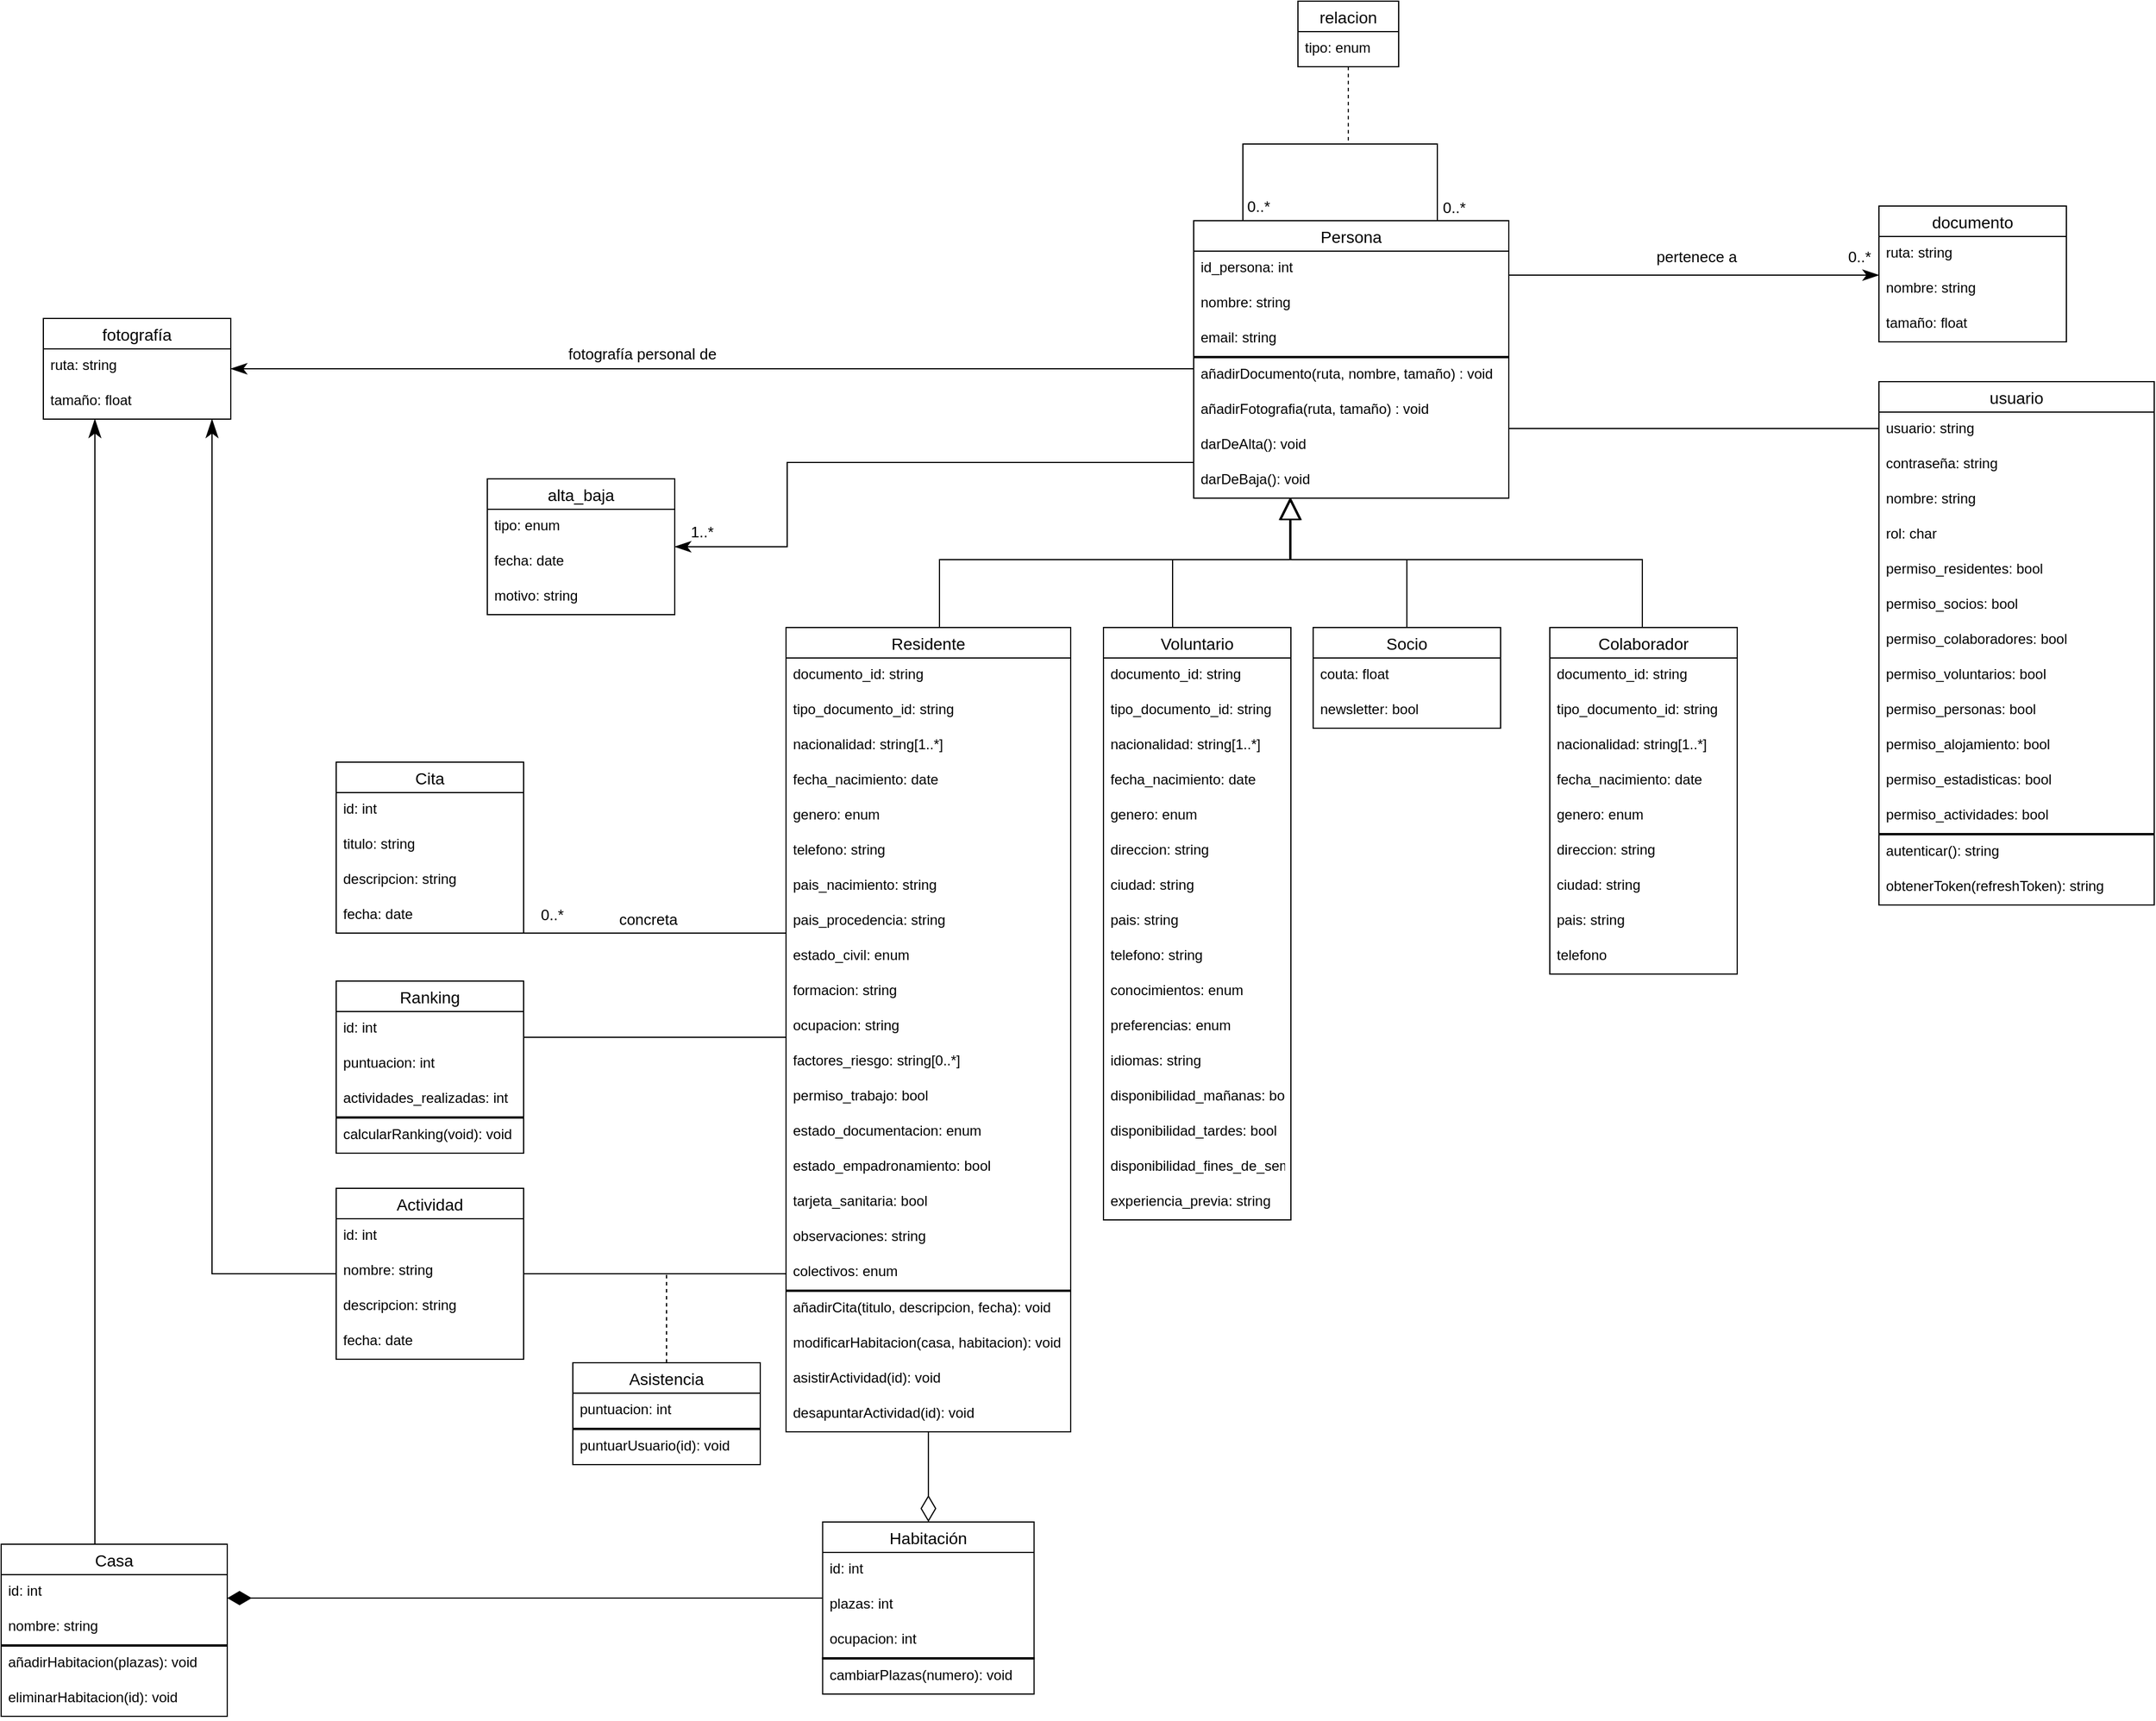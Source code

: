 <mxfile>
    <diagram id="C5RBs43oDa-KdzZeNtuy" name="Page-1">
        <mxGraphModel dx="1981" dy="1260" grid="0" gridSize="10" guides="1" tooltips="1" connect="1" arrows="1" fold="1" page="0" pageScale="1" pageWidth="827" pageHeight="1169" math="0" shadow="0">
            <root>
                <mxCell id="WIyWlLk6GJQsqaUBKTNV-0"/>
                <mxCell id="WIyWlLk6GJQsqaUBKTNV-1" parent="WIyWlLk6GJQsqaUBKTNV-0"/>
                <mxCell id="199" style="edgeStyle=orthogonalEdgeStyle;rounded=0;orthogonalLoop=1;jettySize=auto;html=1;endArrow=classicThin;endFill=1;endSize=11;targetPerimeterSpacing=0;fontSize=13;" parent="WIyWlLk6GJQsqaUBKTNV-1" source="1" target="134" edge="1">
                    <mxGeometry relative="1" as="geometry">
                        <Array as="points">
                            <mxPoint x="713" y="37"/>
                            <mxPoint x="713" y="37"/>
                        </Array>
                    </mxGeometry>
                </mxCell>
                <mxCell id="202" value="0..*" style="edgeLabel;html=1;align=center;verticalAlign=middle;resizable=0;points=[];fontSize=13;" parent="199" vertex="1" connectable="0">
                    <mxGeometry x="0.896" y="3" relative="1" as="geometry">
                        <mxPoint x="-1" y="-12.94" as="offset"/>
                    </mxGeometry>
                </mxCell>
                <mxCell id="205" value="pertenece a" style="edgeLabel;html=1;align=center;verticalAlign=middle;resizable=0;points=[];fontSize=13;rotation=0;" parent="199" vertex="1" connectable="0">
                    <mxGeometry x="0.021" y="-1" relative="1" as="geometry">
                        <mxPoint x="-2" y="-17" as="offset"/>
                    </mxGeometry>
                </mxCell>
                <mxCell id="203" style="edgeStyle=orthogonalEdgeStyle;rounded=0;orthogonalLoop=1;jettySize=auto;html=1;endArrow=none;endFill=0;endSize=16;targetPerimeterSpacing=0;fontSize=13;" parent="WIyWlLk6GJQsqaUBKTNV-1" source="1" target="143" edge="1">
                    <mxGeometry relative="1" as="geometry">
                        <Array as="points">
                            <mxPoint x="838" y="168"/>
                            <mxPoint x="838" y="168"/>
                        </Array>
                    </mxGeometry>
                </mxCell>
                <mxCell id="1" value="Persona" style="swimlane;fontStyle=0;childLayout=stackLayout;horizontal=1;startSize=26;horizontalStack=0;resizeParent=1;resizeParentMax=0;resizeLast=0;collapsible=1;marginBottom=0;align=center;fontSize=14;" parent="WIyWlLk6GJQsqaUBKTNV-1" vertex="1">
                    <mxGeometry x="397" y="-9.5" width="269" height="237" as="geometry"/>
                </mxCell>
                <mxCell id="2" value="id_persona: int" style="text;strokeColor=none;fillColor=none;spacingLeft=4;spacingRight=4;overflow=hidden;rotatable=0;points=[[0,0.5],[1,0.5]];portConstraint=eastwest;fontSize=12;fontStyle=0" parent="1" vertex="1">
                    <mxGeometry y="26" width="269" height="30" as="geometry"/>
                </mxCell>
                <mxCell id="3" value="nombre: string" style="text;strokeColor=none;fillColor=none;spacingLeft=4;spacingRight=4;overflow=hidden;rotatable=0;points=[[0,0.5],[1,0.5]];portConstraint=eastwest;fontSize=12;" parent="1" vertex="1">
                    <mxGeometry y="56" width="269" height="30" as="geometry"/>
                </mxCell>
                <mxCell id="4" value="email: string" style="text;strokeColor=none;fillColor=none;spacingLeft=4;spacingRight=4;overflow=hidden;rotatable=0;points=[[0,0.5],[1,0.5]];portConstraint=eastwest;fontSize=12;" parent="1" vertex="1">
                    <mxGeometry y="86" width="269" height="30" as="geometry"/>
                </mxCell>
                <mxCell id="245" value="" style="rounded=0;whiteSpace=wrap;html=1;fillColor=none;gradientColor=#ffffff;align=left;" parent="1" vertex="1">
                    <mxGeometry y="116" width="269" height="1" as="geometry"/>
                </mxCell>
                <mxCell id="246" value="añadirDocumento(ruta, nombre, tamaño) : void" style="text;strokeColor=none;fillColor=none;spacingLeft=4;spacingRight=4;overflow=hidden;rotatable=0;points=[[0,0.5],[1,0.5]];portConstraint=eastwest;fontSize=12;" parent="1" vertex="1">
                    <mxGeometry y="117" width="269" height="30" as="geometry"/>
                </mxCell>
                <mxCell id="267" value="añadirFotografia(ruta, tamaño) : void" style="text;strokeColor=none;fillColor=none;spacingLeft=4;spacingRight=4;overflow=hidden;rotatable=0;points=[[0,0.5],[1,0.5]];portConstraint=eastwest;fontSize=12;" parent="1" vertex="1">
                    <mxGeometry y="147" width="269" height="30" as="geometry"/>
                </mxCell>
                <mxCell id="271" value="darDeAlta(): void" style="text;strokeColor=none;fillColor=none;spacingLeft=4;spacingRight=4;overflow=hidden;rotatable=0;points=[[0,0.5],[1,0.5]];portConstraint=eastwest;fontSize=12;" parent="1" vertex="1">
                    <mxGeometry y="177" width="269" height="30" as="geometry"/>
                </mxCell>
                <mxCell id="270" value="darDeBaja(): void" style="text;strokeColor=none;fillColor=none;spacingLeft=4;spacingRight=4;overflow=hidden;rotatable=0;points=[[0,0.5],[1,0.5]];portConstraint=eastwest;fontSize=12;" parent="1" vertex="1">
                    <mxGeometry y="207" width="269" height="30" as="geometry"/>
                </mxCell>
                <mxCell id="186" style="edgeStyle=orthogonalEdgeStyle;rounded=0;sketch=0;orthogonalLoop=1;jettySize=auto;html=1;shadow=0;sourcePerimeterSpacing=0;endArrow=block;endFill=0;strokeWidth=1;endSize=16;" parent="WIyWlLk6GJQsqaUBKTNV-1" source="5" target="1" edge="1">
                    <mxGeometry relative="1" as="geometry">
                        <Array as="points">
                            <mxPoint x="379" y="280"/>
                            <mxPoint x="479" y="280"/>
                        </Array>
                        <mxPoint x="379" y="255" as="sourcePoint"/>
                    </mxGeometry>
                </mxCell>
                <mxCell id="5" value="Voluntario" style="swimlane;fontStyle=0;childLayout=stackLayout;horizontal=1;startSize=26;horizontalStack=0;resizeParent=1;resizeParentMax=0;resizeLast=0;collapsible=1;marginBottom=0;align=center;fontSize=14;" parent="WIyWlLk6GJQsqaUBKTNV-1" vertex="1">
                    <mxGeometry x="320" y="338" width="160" height="506" as="geometry"/>
                </mxCell>
                <mxCell id="7" value="documento_id: string" style="text;strokeColor=none;fillColor=none;spacingLeft=4;spacingRight=4;overflow=hidden;rotatable=0;points=[[0,0.5],[1,0.5]];portConstraint=eastwest;fontSize=12;" parent="5" vertex="1">
                    <mxGeometry y="26" width="160" height="30" as="geometry"/>
                </mxCell>
                <mxCell id="8" value="tipo_documento_id: string" style="text;strokeColor=none;fillColor=none;spacingLeft=4;spacingRight=4;overflow=hidden;rotatable=0;points=[[0,0.5],[1,0.5]];portConstraint=eastwest;fontSize=12;" parent="5" vertex="1">
                    <mxGeometry y="56" width="160" height="30" as="geometry"/>
                </mxCell>
                <mxCell id="196" value="nacionalidad: string[1..*]" style="text;strokeColor=none;fillColor=none;spacingLeft=4;spacingRight=4;overflow=hidden;rotatable=0;points=[[0,0.5],[1,0.5]];portConstraint=eastwest;fontSize=12;" parent="5" vertex="1">
                    <mxGeometry y="86" width="160" height="30" as="geometry"/>
                </mxCell>
                <mxCell id="9" value="fecha_nacimiento: date" style="text;strokeColor=none;fillColor=none;spacingLeft=4;spacingRight=4;overflow=hidden;rotatable=0;points=[[0,0.5],[1,0.5]];portConstraint=eastwest;fontSize=12;" parent="5" vertex="1">
                    <mxGeometry y="116" width="160" height="30" as="geometry"/>
                </mxCell>
                <mxCell id="10" value="genero: enum" style="text;strokeColor=none;fillColor=none;spacingLeft=4;spacingRight=4;overflow=hidden;rotatable=0;points=[[0,0.5],[1,0.5]];portConstraint=eastwest;fontSize=12;" parent="5" vertex="1">
                    <mxGeometry y="146" width="160" height="30" as="geometry"/>
                </mxCell>
                <mxCell id="11" value="direccion: string" style="text;strokeColor=none;fillColor=none;spacingLeft=4;spacingRight=4;overflow=hidden;rotatable=0;points=[[0,0.5],[1,0.5]];portConstraint=eastwest;fontSize=12;" parent="5" vertex="1">
                    <mxGeometry y="176" width="160" height="30" as="geometry"/>
                </mxCell>
                <mxCell id="12" value="ciudad: string" style="text;strokeColor=none;fillColor=none;spacingLeft=4;spacingRight=4;overflow=hidden;rotatable=0;points=[[0,0.5],[1,0.5]];portConstraint=eastwest;fontSize=12;" parent="5" vertex="1">
                    <mxGeometry y="206" width="160" height="30" as="geometry"/>
                </mxCell>
                <mxCell id="13" value="pais: string" style="text;strokeColor=none;fillColor=none;spacingLeft=4;spacingRight=4;overflow=hidden;rotatable=0;points=[[0,0.5],[1,0.5]];portConstraint=eastwest;fontSize=12;" parent="5" vertex="1">
                    <mxGeometry y="236" width="160" height="30" as="geometry"/>
                </mxCell>
                <mxCell id="15" value="telefono: string" style="text;strokeColor=none;fillColor=none;spacingLeft=4;spacingRight=4;overflow=hidden;rotatable=0;points=[[0,0.5],[1,0.5]];portConstraint=eastwest;fontSize=12;" parent="5" vertex="1">
                    <mxGeometry y="266" width="160" height="30" as="geometry"/>
                </mxCell>
                <mxCell id="16" value="conocimientos: enum" style="text;strokeColor=none;fillColor=none;spacingLeft=4;spacingRight=4;overflow=hidden;rotatable=0;points=[[0,0.5],[1,0.5]];portConstraint=eastwest;fontSize=12;" parent="5" vertex="1">
                    <mxGeometry y="296" width="160" height="30" as="geometry"/>
                </mxCell>
                <mxCell id="17" value="preferencias: enum" style="text;strokeColor=none;fillColor=none;spacingLeft=4;spacingRight=4;overflow=hidden;rotatable=0;points=[[0,0.5],[1,0.5]];portConstraint=eastwest;fontSize=12;" parent="5" vertex="1">
                    <mxGeometry y="326" width="160" height="30" as="geometry"/>
                </mxCell>
                <mxCell id="18" value="idiomas: string" style="text;strokeColor=none;fillColor=none;spacingLeft=4;spacingRight=4;overflow=hidden;rotatable=0;points=[[0,0.5],[1,0.5]];portConstraint=eastwest;fontSize=12;" parent="5" vertex="1">
                    <mxGeometry y="356" width="160" height="30" as="geometry"/>
                </mxCell>
                <mxCell id="19" value="disponibilidad_mañanas: bool`" style="text;strokeColor=none;fillColor=none;spacingLeft=4;spacingRight=4;overflow=hidden;rotatable=0;points=[[0,0.5],[1,0.5]];portConstraint=eastwest;fontSize=12;" parent="5" vertex="1">
                    <mxGeometry y="386" width="160" height="30" as="geometry"/>
                </mxCell>
                <mxCell id="20" value="disponibilidad_tardes: bool" style="text;strokeColor=none;fillColor=none;spacingLeft=4;spacingRight=4;overflow=hidden;rotatable=0;points=[[0,0.5],[1,0.5]];portConstraint=eastwest;fontSize=12;" parent="5" vertex="1">
                    <mxGeometry y="416" width="160" height="30" as="geometry"/>
                </mxCell>
                <mxCell id="21" value="disponibilidad_fines_de_semana: bool" style="text;strokeColor=none;fillColor=none;spacingLeft=4;spacingRight=4;overflow=hidden;rotatable=0;points=[[0,0.5],[1,0.5]];portConstraint=eastwest;fontSize=12;" parent="5" vertex="1">
                    <mxGeometry y="446" width="160" height="30" as="geometry"/>
                </mxCell>
                <mxCell id="22" value="experiencia_previa: string" style="text;strokeColor=none;fillColor=none;spacingLeft=4;spacingRight=4;overflow=hidden;rotatable=0;points=[[0,0.5],[1,0.5]];portConstraint=eastwest;fontSize=12;" parent="5" vertex="1">
                    <mxGeometry y="476" width="160" height="30" as="geometry"/>
                </mxCell>
                <mxCell id="188" style="edgeStyle=orthogonalEdgeStyle;rounded=0;sketch=0;orthogonalLoop=1;jettySize=auto;html=1;shadow=0;sourcePerimeterSpacing=0;endArrow=block;endFill=0;strokeWidth=1;endSize=16;" parent="WIyWlLk6GJQsqaUBKTNV-1" source="23" target="1" edge="1">
                    <mxGeometry relative="1" as="geometry">
                        <Array as="points">
                            <mxPoint x="579" y="280"/>
                            <mxPoint x="479" y="280"/>
                        </Array>
                        <mxPoint x="579" y="255" as="sourcePoint"/>
                    </mxGeometry>
                </mxCell>
                <mxCell id="23" value="Socio" style="swimlane;fontStyle=0;childLayout=stackLayout;horizontal=1;startSize=26;horizontalStack=0;resizeParent=1;resizeParentMax=0;resizeLast=0;collapsible=1;marginBottom=0;align=center;fontSize=14;" parent="WIyWlLk6GJQsqaUBKTNV-1" vertex="1">
                    <mxGeometry x="499" y="338" width="160" height="86" as="geometry"/>
                </mxCell>
                <mxCell id="26" value="couta: float" style="text;strokeColor=none;fillColor=none;spacingLeft=4;spacingRight=4;overflow=hidden;rotatable=0;points=[[0,0.5],[1,0.5]];portConstraint=eastwest;fontSize=12;" parent="23" vertex="1">
                    <mxGeometry y="26" width="160" height="30" as="geometry"/>
                </mxCell>
                <mxCell id="27" value="newsletter: bool" style="text;strokeColor=none;fillColor=none;spacingLeft=4;spacingRight=4;overflow=hidden;rotatable=0;points=[[0,0.5],[1,0.5]];portConstraint=eastwest;fontSize=12;" parent="23" vertex="1">
                    <mxGeometry y="56" width="160" height="30" as="geometry"/>
                </mxCell>
                <mxCell id="189" style="edgeStyle=orthogonalEdgeStyle;rounded=0;sketch=0;orthogonalLoop=1;jettySize=auto;html=1;shadow=0;sourcePerimeterSpacing=0;endArrow=block;endFill=0;strokeWidth=1;endSize=16;" parent="WIyWlLk6GJQsqaUBKTNV-1" source="28" target="1" edge="1">
                    <mxGeometry relative="1" as="geometry">
                        <Array as="points">
                            <mxPoint x="780" y="280"/>
                            <mxPoint x="480" y="280"/>
                        </Array>
                    </mxGeometry>
                </mxCell>
                <mxCell id="28" value="Colaborador" style="swimlane;fontStyle=0;childLayout=stackLayout;horizontal=1;startSize=26;horizontalStack=0;resizeParent=1;resizeParentMax=0;resizeLast=0;collapsible=1;marginBottom=0;align=center;fontSize=14;" parent="WIyWlLk6GJQsqaUBKTNV-1" vertex="1">
                    <mxGeometry x="701" y="338" width="160" height="296" as="geometry"/>
                </mxCell>
                <mxCell id="30" value="documento_id: string" style="text;strokeColor=none;fillColor=none;spacingLeft=4;spacingRight=4;overflow=hidden;rotatable=0;points=[[0,0.5],[1,0.5]];portConstraint=eastwest;fontSize=12;" parent="28" vertex="1">
                    <mxGeometry y="26" width="160" height="30" as="geometry"/>
                </mxCell>
                <mxCell id="31" value="tipo_documento_id: string" style="text;strokeColor=none;fillColor=none;spacingLeft=4;spacingRight=4;overflow=hidden;rotatable=0;points=[[0,0.5],[1,0.5]];portConstraint=eastwest;fontSize=12;" parent="28" vertex="1">
                    <mxGeometry y="56" width="160" height="30" as="geometry"/>
                </mxCell>
                <mxCell id="198" value="nacionalidad: string[1..*]" style="text;strokeColor=none;fillColor=none;spacingLeft=4;spacingRight=4;overflow=hidden;rotatable=0;points=[[0,0.5],[1,0.5]];portConstraint=eastwest;fontSize=12;" parent="28" vertex="1">
                    <mxGeometry y="86" width="160" height="30" as="geometry"/>
                </mxCell>
                <mxCell id="32" value="fecha_nacimiento: date" style="text;strokeColor=none;fillColor=none;spacingLeft=4;spacingRight=4;overflow=hidden;rotatable=0;points=[[0,0.5],[1,0.5]];portConstraint=eastwest;fontSize=12;" parent="28" vertex="1">
                    <mxGeometry y="116" width="160" height="30" as="geometry"/>
                </mxCell>
                <mxCell id="33" value="genero: enum" style="text;strokeColor=none;fillColor=none;spacingLeft=4;spacingRight=4;overflow=hidden;rotatable=0;points=[[0,0.5],[1,0.5]];portConstraint=eastwest;fontSize=12;" parent="28" vertex="1">
                    <mxGeometry y="146" width="160" height="30" as="geometry"/>
                </mxCell>
                <mxCell id="34" value="direccion: string" style="text;strokeColor=none;fillColor=none;spacingLeft=4;spacingRight=4;overflow=hidden;rotatable=0;points=[[0,0.5],[1,0.5]];portConstraint=eastwest;fontSize=12;" parent="28" vertex="1">
                    <mxGeometry y="176" width="160" height="30" as="geometry"/>
                </mxCell>
                <mxCell id="35" value="ciudad: string" style="text;strokeColor=none;fillColor=none;spacingLeft=4;spacingRight=4;overflow=hidden;rotatable=0;points=[[0,0.5],[1,0.5]];portConstraint=eastwest;fontSize=12;" parent="28" vertex="1">
                    <mxGeometry y="206" width="160" height="30" as="geometry"/>
                </mxCell>
                <mxCell id="36" value="pais: string&#10;" style="text;strokeColor=none;fillColor=none;spacingLeft=4;spacingRight=4;overflow=hidden;rotatable=0;points=[[0,0.5],[1,0.5]];portConstraint=eastwest;fontSize=12;" parent="28" vertex="1">
                    <mxGeometry y="236" width="160" height="30" as="geometry"/>
                </mxCell>
                <mxCell id="38" value="telefono" style="text;strokeColor=none;fillColor=none;spacingLeft=4;spacingRight=4;overflow=hidden;rotatable=0;points=[[0,0.5],[1,0.5]];portConstraint=eastwest;fontSize=12;" parent="28" vertex="1">
                    <mxGeometry y="266" width="160" height="30" as="geometry"/>
                </mxCell>
                <mxCell id="187" style="edgeStyle=orthogonalEdgeStyle;rounded=0;sketch=0;orthogonalLoop=1;jettySize=auto;html=1;shadow=0;sourcePerimeterSpacing=0;endArrow=block;endFill=0;strokeWidth=1;targetPerimeterSpacing=0;endSize=16;" parent="WIyWlLk6GJQsqaUBKTNV-1" source="39" target="1" edge="1">
                    <mxGeometry relative="1" as="geometry">
                        <Array as="points">
                            <mxPoint x="180" y="280"/>
                            <mxPoint x="480" y="280"/>
                        </Array>
                    </mxGeometry>
                </mxCell>
                <mxCell id="39" value="Residente" style="swimlane;fontStyle=0;childLayout=stackLayout;horizontal=1;startSize=26;horizontalStack=0;resizeParent=1;resizeParentMax=0;resizeLast=0;collapsible=1;marginBottom=0;align=center;fontSize=14;" parent="WIyWlLk6GJQsqaUBKTNV-1" vertex="1">
                    <mxGeometry x="49" y="338" width="243" height="687" as="geometry"/>
                </mxCell>
                <mxCell id="41" value="documento_id: string" style="text;strokeColor=none;fillColor=none;spacingLeft=4;spacingRight=4;overflow=hidden;rotatable=0;points=[[0,0.5],[1,0.5]];portConstraint=eastwest;fontSize=12;" parent="39" vertex="1">
                    <mxGeometry y="26" width="243" height="30" as="geometry"/>
                </mxCell>
                <mxCell id="42" value="tipo_documento_id: string" style="text;strokeColor=none;fillColor=none;spacingLeft=4;spacingRight=4;overflow=hidden;rotatable=0;points=[[0,0.5],[1,0.5]];portConstraint=eastwest;fontSize=12;" parent="39" vertex="1">
                    <mxGeometry y="56" width="243" height="30" as="geometry"/>
                </mxCell>
                <mxCell id="195" value="nacionalidad: string[1..*]" style="text;strokeColor=none;fillColor=none;spacingLeft=4;spacingRight=4;overflow=hidden;rotatable=0;points=[[0,0.5],[1,0.5]];portConstraint=eastwest;fontSize=12;" parent="39" vertex="1">
                    <mxGeometry y="86" width="243" height="30" as="geometry"/>
                </mxCell>
                <mxCell id="43" value="fecha_nacimiento: date" style="text;strokeColor=none;fillColor=none;spacingLeft=4;spacingRight=4;overflow=hidden;rotatable=0;points=[[0,0.5],[1,0.5]];portConstraint=eastwest;fontSize=12;" parent="39" vertex="1">
                    <mxGeometry y="116" width="243" height="30" as="geometry"/>
                </mxCell>
                <mxCell id="44" value="genero: enum" style="text;strokeColor=none;fillColor=none;spacingLeft=4;spacingRight=4;overflow=hidden;rotatable=0;points=[[0,0.5],[1,0.5]];portConstraint=eastwest;fontSize=12;" parent="39" vertex="1">
                    <mxGeometry y="146" width="243" height="30" as="geometry"/>
                </mxCell>
                <mxCell id="45" value="telefono: string" style="text;strokeColor=none;fillColor=none;spacingLeft=4;spacingRight=4;overflow=hidden;rotatable=0;points=[[0,0.5],[1,0.5]];portConstraint=eastwest;fontSize=12;" parent="39" vertex="1">
                    <mxGeometry y="176" width="243" height="30" as="geometry"/>
                </mxCell>
                <mxCell id="47" value="pais_nacimiento: string" style="text;strokeColor=none;fillColor=none;spacingLeft=4;spacingRight=4;overflow=hidden;rotatable=0;points=[[0,0.5],[1,0.5]];portConstraint=eastwest;fontSize=12;" parent="39" vertex="1">
                    <mxGeometry y="206" width="243" height="30" as="geometry"/>
                </mxCell>
                <mxCell id="48" value="pais_procedencia: string" style="text;strokeColor=none;fillColor=none;spacingLeft=4;spacingRight=4;overflow=hidden;rotatable=0;points=[[0,0.5],[1,0.5]];portConstraint=eastwest;fontSize=12;" parent="39" vertex="1">
                    <mxGeometry y="236" width="243" height="30" as="geometry"/>
                </mxCell>
                <mxCell id="50" value="estado_civil: enum" style="text;strokeColor=none;fillColor=none;spacingLeft=4;spacingRight=4;overflow=hidden;rotatable=0;points=[[0,0.5],[1,0.5]];portConstraint=eastwest;fontSize=12;" parent="39" vertex="1">
                    <mxGeometry y="266" width="243" height="30" as="geometry"/>
                </mxCell>
                <mxCell id="51" value="formacion: string" style="text;strokeColor=none;fillColor=none;spacingLeft=4;spacingRight=4;overflow=hidden;rotatable=0;points=[[0,0.5],[1,0.5]];portConstraint=eastwest;fontSize=12;" parent="39" vertex="1">
                    <mxGeometry y="296" width="243" height="30" as="geometry"/>
                </mxCell>
                <mxCell id="52" value="ocupacion: string" style="text;strokeColor=none;fillColor=none;spacingLeft=4;spacingRight=4;overflow=hidden;rotatable=0;points=[[0,0.5],[1,0.5]];portConstraint=eastwest;fontSize=12;" parent="39" vertex="1">
                    <mxGeometry y="326" width="243" height="30" as="geometry"/>
                </mxCell>
                <mxCell id="53" value="factores_riesgo: string[0..*]" style="text;strokeColor=none;fillColor=none;spacingLeft=4;spacingRight=4;overflow=hidden;rotatable=0;points=[[0,0.5],[1,0.5]];portConstraint=eastwest;fontSize=12;" parent="39" vertex="1">
                    <mxGeometry y="356" width="243" height="30" as="geometry"/>
                </mxCell>
                <mxCell id="54" value="permiso_trabajo: bool" style="text;strokeColor=none;fillColor=none;spacingLeft=4;spacingRight=4;overflow=hidden;rotatable=0;points=[[0,0.5],[1,0.5]];portConstraint=eastwest;fontSize=12;" parent="39" vertex="1">
                    <mxGeometry y="386" width="243" height="30" as="geometry"/>
                </mxCell>
                <mxCell id="55" value="estado_documentacion: enum" style="text;strokeColor=none;fillColor=none;spacingLeft=4;spacingRight=4;overflow=hidden;rotatable=0;points=[[0,0.5],[1,0.5]];portConstraint=eastwest;fontSize=12;" parent="39" vertex="1">
                    <mxGeometry y="416" width="243" height="30" as="geometry"/>
                </mxCell>
                <mxCell id="56" value="estado_empadronamiento: bool" style="text;strokeColor=none;fillColor=none;spacingLeft=4;spacingRight=4;overflow=hidden;rotatable=0;points=[[0,0.5],[1,0.5]];portConstraint=eastwest;fontSize=12;" parent="39" vertex="1">
                    <mxGeometry y="446" width="243" height="30" as="geometry"/>
                </mxCell>
                <mxCell id="57" value="tarjeta_sanitaria: bool" style="text;strokeColor=none;fillColor=none;spacingLeft=4;spacingRight=4;overflow=hidden;rotatable=0;points=[[0,0.5],[1,0.5]];portConstraint=eastwest;fontSize=12;" parent="39" vertex="1">
                    <mxGeometry y="476" width="243" height="30" as="geometry"/>
                </mxCell>
                <mxCell id="58" value="observaciones: string" style="text;strokeColor=none;fillColor=none;spacingLeft=4;spacingRight=4;overflow=hidden;rotatable=0;points=[[0,0.5],[1,0.5]];portConstraint=eastwest;fontSize=12;" parent="39" vertex="1">
                    <mxGeometry y="506" width="243" height="30" as="geometry"/>
                </mxCell>
                <mxCell id="59" value="colectivos: enum" style="text;strokeColor=none;fillColor=none;spacingLeft=4;spacingRight=4;overflow=hidden;rotatable=0;points=[[0,0.5],[1,0.5]];portConstraint=eastwest;fontSize=12;" parent="39" vertex="1">
                    <mxGeometry y="536" width="243" height="30" as="geometry"/>
                </mxCell>
                <mxCell id="248" value="" style="rounded=0;whiteSpace=wrap;html=1;fillColor=none;gradientColor=#ffffff;align=left;" parent="39" vertex="1">
                    <mxGeometry y="566" width="243" height="1" as="geometry"/>
                </mxCell>
                <mxCell id="249" value="añadirCita(titulo, descripcion, fecha): void" style="text;strokeColor=none;fillColor=none;spacingLeft=4;spacingRight=4;overflow=hidden;rotatable=0;points=[[0,0.5],[1,0.5]];portConstraint=eastwest;fontSize=12;" parent="39" vertex="1">
                    <mxGeometry y="567" width="243" height="30" as="geometry"/>
                </mxCell>
                <mxCell id="250" value="modificarHabitacion(casa, habitacion): void" style="text;strokeColor=none;fillColor=none;spacingLeft=4;spacingRight=4;overflow=hidden;rotatable=0;points=[[0,0.5],[1,0.5]];portConstraint=eastwest;fontSize=12;" parent="39" vertex="1">
                    <mxGeometry y="597" width="243" height="30" as="geometry"/>
                </mxCell>
                <mxCell id="260" value="asistirActividad(id): void" style="text;strokeColor=none;fillColor=none;spacingLeft=4;spacingRight=4;overflow=hidden;rotatable=0;points=[[0,0.5],[1,0.5]];portConstraint=eastwest;fontSize=12;" parent="39" vertex="1">
                    <mxGeometry y="627" width="243" height="30" as="geometry"/>
                </mxCell>
                <mxCell id="261" value="desapuntarActividad(id): void" style="text;strokeColor=none;fillColor=none;spacingLeft=4;spacingRight=4;overflow=hidden;rotatable=0;points=[[0,0.5],[1,0.5]];portConstraint=eastwest;fontSize=12;" parent="39" vertex="1">
                    <mxGeometry y="657" width="243" height="30" as="geometry"/>
                </mxCell>
                <mxCell id="67" value="alta_baja" style="swimlane;fontStyle=0;childLayout=stackLayout;horizontal=1;startSize=26;horizontalStack=0;resizeParent=1;resizeParentMax=0;resizeLast=0;collapsible=1;marginBottom=0;align=center;fontSize=14;" parent="WIyWlLk6GJQsqaUBKTNV-1" vertex="1">
                    <mxGeometry x="-206" y="211" width="160" height="116" as="geometry"/>
                </mxCell>
                <mxCell id="68" value="tipo: enum" style="text;strokeColor=none;fillColor=none;spacingLeft=4;spacingRight=4;overflow=hidden;rotatable=0;points=[[0,0.5],[1,0.5]];portConstraint=eastwest;fontSize=12;fontStyle=0" parent="67" vertex="1">
                    <mxGeometry y="26" width="160" height="30" as="geometry"/>
                </mxCell>
                <mxCell id="69" value="fecha: date" style="text;strokeColor=none;fillColor=none;spacingLeft=4;spacingRight=4;overflow=hidden;rotatable=0;points=[[0,0.5],[1,0.5]];portConstraint=eastwest;fontSize=12;fontStyle=0" parent="67" vertex="1">
                    <mxGeometry y="56" width="160" height="30" as="geometry"/>
                </mxCell>
                <mxCell id="70" value="motivo: string" style="text;strokeColor=none;fillColor=none;spacingLeft=4;spacingRight=4;overflow=hidden;rotatable=0;points=[[0,0.5],[1,0.5]];portConstraint=eastwest;fontSize=12;" parent="67" vertex="1">
                    <mxGeometry y="86" width="160" height="30" as="geometry"/>
                </mxCell>
                <mxCell id="71" style="edgeStyle=orthogonalEdgeStyle;rounded=0;orthogonalLoop=1;jettySize=auto;html=1;endArrow=none;endFill=0;startArrow=classicThin;startFill=1;endSize=13;startSize=11;" parent="WIyWlLk6GJQsqaUBKTNV-1" source="67" target="1" edge="1">
                    <mxGeometry relative="1" as="geometry">
                        <mxPoint x="80" y="440" as="targetPoint"/>
                        <Array as="points">
                            <mxPoint x="50" y="269"/>
                            <mxPoint x="50" y="197"/>
                        </Array>
                        <mxPoint x="-39.941" y="268.059" as="sourcePoint"/>
                    </mxGeometry>
                </mxCell>
                <mxCell id="210" value="1..*" style="edgeLabel;html=1;align=center;verticalAlign=middle;resizable=0;points=[];fontSize=13;" parent="71" vertex="1" connectable="0">
                    <mxGeometry x="-0.898" y="-1" relative="1" as="geometry">
                        <mxPoint x="-3.94" y="-14.06" as="offset"/>
                    </mxGeometry>
                </mxCell>
                <mxCell id="206" style="edgeStyle=orthogonalEdgeStyle;rounded=0;orthogonalLoop=1;jettySize=auto;html=1;endArrow=none;endFill=0;targetPerimeterSpacing=0;fontSize=13;startArrow=classicThin;startFill=1;endSize=11;startSize=11;" parent="WIyWlLk6GJQsqaUBKTNV-1" source="73" target="1" edge="1">
                    <mxGeometry relative="1" as="geometry">
                        <Array as="points">
                            <mxPoint x="57" y="117"/>
                            <mxPoint x="57" y="117"/>
                        </Array>
                    </mxGeometry>
                </mxCell>
                <mxCell id="207" value="fotografía personal de" style="edgeLabel;html=1;align=center;verticalAlign=middle;resizable=0;points=[];fontSize=13;" parent="206" vertex="1" connectable="0">
                    <mxGeometry x="-0.281" y="-5" relative="1" as="geometry">
                        <mxPoint x="54.76" y="-18.06" as="offset"/>
                    </mxGeometry>
                </mxCell>
                <mxCell id="73" value="fotografía" style="swimlane;fontStyle=0;childLayout=stackLayout;horizontal=1;startSize=26;horizontalStack=0;resizeParent=1;resizeParentMax=0;resizeLast=0;collapsible=1;marginBottom=0;align=center;fontSize=14;" parent="WIyWlLk6GJQsqaUBKTNV-1" vertex="1">
                    <mxGeometry x="-585" y="74" width="160" height="86" as="geometry"/>
                </mxCell>
                <mxCell id="74" value="ruta: string" style="text;strokeColor=none;fillColor=none;spacingLeft=4;spacingRight=4;overflow=hidden;rotatable=0;points=[[0,0.5],[1,0.5]];portConstraint=eastwest;fontSize=12;fontStyle=0" parent="73" vertex="1">
                    <mxGeometry y="26" width="160" height="30" as="geometry"/>
                </mxCell>
                <mxCell id="75" value="tamaño: float" style="text;strokeColor=none;fillColor=none;spacingLeft=4;spacingRight=4;overflow=hidden;rotatable=0;points=[[0,0.5],[1,0.5]];portConstraint=eastwest;fontSize=12;" parent="73" vertex="1">
                    <mxGeometry y="56" width="160" height="30" as="geometry"/>
                </mxCell>
                <mxCell id="79" value="Cita" style="swimlane;fontStyle=0;childLayout=stackLayout;horizontal=1;startSize=26;horizontalStack=0;resizeParent=1;resizeParentMax=0;resizeLast=0;collapsible=1;marginBottom=0;align=center;fontSize=14;" parent="WIyWlLk6GJQsqaUBKTNV-1" vertex="1">
                    <mxGeometry x="-335" y="453" width="160" height="146" as="geometry"/>
                </mxCell>
                <mxCell id="80" value="id: int" style="text;strokeColor=none;fillColor=none;spacingLeft=4;spacingRight=4;overflow=hidden;rotatable=0;points=[[0,0.5],[1,0.5]];portConstraint=eastwest;fontSize=12;fontStyle=0" parent="79" vertex="1">
                    <mxGeometry y="26" width="160" height="30" as="geometry"/>
                </mxCell>
                <mxCell id="81" value="titulo: string" style="text;strokeColor=none;fillColor=none;spacingLeft=4;spacingRight=4;overflow=hidden;rotatable=0;points=[[0,0.5],[1,0.5]];portConstraint=eastwest;fontSize=12;" parent="79" vertex="1">
                    <mxGeometry y="56" width="160" height="30" as="geometry"/>
                </mxCell>
                <mxCell id="82" value="descripcion: string" style="text;strokeColor=none;fillColor=none;spacingLeft=4;spacingRight=4;overflow=hidden;rotatable=0;points=[[0,0.5],[1,0.5]];portConstraint=eastwest;fontSize=12;" parent="79" vertex="1">
                    <mxGeometry y="86" width="160" height="30" as="geometry"/>
                </mxCell>
                <mxCell id="83" value="fecha: date" style="text;strokeColor=none;fillColor=none;spacingLeft=4;spacingRight=4;overflow=hidden;rotatable=0;points=[[0,0.5],[1,0.5]];portConstraint=eastwest;fontSize=12;" parent="79" vertex="1">
                    <mxGeometry y="116" width="160" height="30" as="geometry"/>
                </mxCell>
                <mxCell id="84" style="edgeStyle=orthogonalEdgeStyle;rounded=0;orthogonalLoop=1;jettySize=auto;html=1;endArrow=none;endFill=0;" parent="WIyWlLk6GJQsqaUBKTNV-1" source="39" target="79" edge="1">
                    <mxGeometry relative="1" as="geometry">
                        <mxPoint x="-110.0" y="523" as="sourcePoint"/>
                        <Array as="points">
                            <mxPoint x="54" y="523"/>
                            <mxPoint x="54" y="523"/>
                        </Array>
                    </mxGeometry>
                </mxCell>
                <mxCell id="212" value="concreta" style="edgeLabel;html=1;align=center;verticalAlign=middle;resizable=0;points=[];fontSize=13;" parent="84" vertex="1" connectable="0">
                    <mxGeometry x="0.256" y="-2" relative="1" as="geometry">
                        <mxPoint x="22.69" y="-10" as="offset"/>
                    </mxGeometry>
                </mxCell>
                <mxCell id="213" value="0..*" style="edgeLabel;html=1;align=center;verticalAlign=middle;resizable=0;points=[];fontSize=13;" parent="84" vertex="1" connectable="0">
                    <mxGeometry x="0.738" relative="1" as="geometry">
                        <mxPoint x="-5.86" y="-16" as="offset"/>
                    </mxGeometry>
                </mxCell>
                <mxCell id="216" style="edgeStyle=orthogonalEdgeStyle;rounded=0;orthogonalLoop=1;jettySize=auto;html=1;startArrow=diamondThin;startFill=0;startSize=20;endArrow=none;endFill=0;endSize=13;targetPerimeterSpacing=0;fontSize=13;" parent="WIyWlLk6GJQsqaUBKTNV-1" source="87" target="39" edge="1">
                    <mxGeometry relative="1" as="geometry">
                        <Array as="points">
                            <mxPoint x="171" y="1065"/>
                            <mxPoint x="171" y="1065"/>
                        </Array>
                    </mxGeometry>
                </mxCell>
                <mxCell id="87" value="Habitación" style="swimlane;fontStyle=0;childLayout=stackLayout;horizontal=1;startSize=26;horizontalStack=0;resizeParent=1;resizeParentMax=0;resizeLast=0;collapsible=1;marginBottom=0;align=center;fontSize=14;" parent="WIyWlLk6GJQsqaUBKTNV-1" vertex="1">
                    <mxGeometry x="80.25" y="1102" width="180.5" height="147" as="geometry"/>
                </mxCell>
                <mxCell id="88" value="id: int" style="text;strokeColor=none;fillColor=none;spacingLeft=4;spacingRight=4;overflow=hidden;rotatable=0;points=[[0,0.5],[1,0.5]];portConstraint=eastwest;fontSize=12;fontStyle=0" parent="87" vertex="1">
                    <mxGeometry y="26" width="180.5" height="30" as="geometry"/>
                </mxCell>
                <mxCell id="89" value="plazas: int" style="text;strokeColor=none;fillColor=none;spacingLeft=4;spacingRight=4;overflow=hidden;rotatable=0;points=[[0,0.5],[1,0.5]];portConstraint=eastwest;fontSize=12;" parent="87" vertex="1">
                    <mxGeometry y="56" width="180.5" height="30" as="geometry"/>
                </mxCell>
                <mxCell id="90" value="ocupacion: int" style="text;strokeColor=none;fillColor=none;spacingLeft=4;spacingRight=4;overflow=hidden;rotatable=0;points=[[0,0.5],[1,0.5]];portConstraint=eastwest;fontSize=12;" parent="87" vertex="1">
                    <mxGeometry y="86" width="180.5" height="30" as="geometry"/>
                </mxCell>
                <mxCell id="254" value="" style="rounded=0;whiteSpace=wrap;html=1;fillColor=none;gradientColor=#ffffff;align=left;" parent="87" vertex="1">
                    <mxGeometry y="116" width="180.5" height="1" as="geometry"/>
                </mxCell>
                <mxCell id="255" value="cambiarPlazas(numero): void" style="text;strokeColor=none;fillColor=none;spacingLeft=4;spacingRight=4;overflow=hidden;rotatable=0;points=[[0,0.5],[1,0.5]];portConstraint=eastwest;fontSize=12;" parent="87" vertex="1">
                    <mxGeometry y="117" width="180.5" height="30" as="geometry"/>
                </mxCell>
                <mxCell id="218" style="edgeStyle=orthogonalEdgeStyle;rounded=0;orthogonalLoop=1;jettySize=auto;html=1;startArrow=none;startFill=0;startSize=18;endArrow=classicThin;endFill=1;endSize=13;targetPerimeterSpacing=0;fontSize=13;" parent="WIyWlLk6GJQsqaUBKTNV-1" source="92" target="73" edge="1">
                    <mxGeometry relative="1" as="geometry">
                        <Array as="points">
                            <mxPoint x="-541" y="621"/>
                            <mxPoint x="-541" y="621"/>
                        </Array>
                    </mxGeometry>
                </mxCell>
                <mxCell id="92" value="Casa" style="swimlane;fontStyle=0;childLayout=stackLayout;horizontal=1;startSize=26;horizontalStack=0;resizeParent=1;resizeParentMax=0;resizeLast=0;collapsible=1;marginBottom=0;align=center;fontSize=14;" parent="WIyWlLk6GJQsqaUBKTNV-1" vertex="1">
                    <mxGeometry x="-621" y="1121" width="193" height="147" as="geometry"/>
                </mxCell>
                <mxCell id="93" value="id: int" style="text;strokeColor=none;fillColor=none;spacingLeft=4;spacingRight=4;overflow=hidden;rotatable=0;points=[[0,0.5],[1,0.5]];portConstraint=eastwest;fontSize=12;fontStyle=0" parent="92" vertex="1">
                    <mxGeometry y="26" width="193" height="30" as="geometry"/>
                </mxCell>
                <mxCell id="94" value="nombre: string" style="text;strokeColor=none;fillColor=none;spacingLeft=4;spacingRight=4;overflow=hidden;rotatable=0;points=[[0,0.5],[1,0.5]];portConstraint=eastwest;fontSize=12;" parent="92" vertex="1">
                    <mxGeometry y="56" width="193" height="30" as="geometry"/>
                </mxCell>
                <mxCell id="257" value="" style="rounded=0;whiteSpace=wrap;html=1;fillColor=none;gradientColor=#ffffff;align=left;" parent="92" vertex="1">
                    <mxGeometry y="86" width="193" height="1" as="geometry"/>
                </mxCell>
                <mxCell id="258" value="añadirHabitacion(plazas): void" style="text;strokeColor=none;fillColor=none;spacingLeft=4;spacingRight=4;overflow=hidden;rotatable=0;points=[[0,0.5],[1,0.5]];portConstraint=eastwest;fontSize=12;" parent="92" vertex="1">
                    <mxGeometry y="87" width="193" height="30" as="geometry"/>
                </mxCell>
                <mxCell id="259" value="eliminarHabitacion(id): void" style="text;strokeColor=none;fillColor=none;spacingLeft=4;spacingRight=4;overflow=hidden;rotatable=0;points=[[0,0.5],[1,0.5]];portConstraint=eastwest;fontSize=12;" parent="92" vertex="1">
                    <mxGeometry y="117" width="193" height="30" as="geometry"/>
                </mxCell>
                <mxCell id="98" style="edgeStyle=orthogonalEdgeStyle;rounded=0;orthogonalLoop=1;jettySize=auto;html=1;endArrow=diamondThin;endFill=1;startSize=18;endSize=18;" parent="WIyWlLk6GJQsqaUBKTNV-1" source="87" target="92" edge="1">
                    <mxGeometry relative="1" as="geometry">
                        <mxPoint x="-305" y="1271" as="sourcePoint"/>
                        <Array as="points">
                            <mxPoint x="-246" y="1167"/>
                            <mxPoint x="-246" y="1167"/>
                        </Array>
                    </mxGeometry>
                </mxCell>
                <mxCell id="221" style="edgeStyle=orthogonalEdgeStyle;rounded=0;orthogonalLoop=1;jettySize=auto;html=1;startArrow=none;startFill=0;startSize=13;endArrow=none;endFill=0;endSize=13;targetPerimeterSpacing=0;fontSize=13;" parent="WIyWlLk6GJQsqaUBKTNV-1" source="101" target="39" edge="1">
                    <mxGeometry relative="1" as="geometry">
                        <Array as="points">
                            <mxPoint x="37" y="890"/>
                            <mxPoint x="37" y="890"/>
                        </Array>
                    </mxGeometry>
                </mxCell>
                <mxCell id="101" value="Actividad" style="swimlane;fontStyle=0;childLayout=stackLayout;horizontal=1;startSize=26;horizontalStack=0;resizeParent=1;resizeParentMax=0;resizeLast=0;collapsible=1;marginBottom=0;align=center;fontSize=14;" parent="WIyWlLk6GJQsqaUBKTNV-1" vertex="1">
                    <mxGeometry x="-335" y="817" width="160" height="146" as="geometry"/>
                </mxCell>
                <mxCell id="102" value="id: int" style="text;strokeColor=none;fillColor=none;spacingLeft=4;spacingRight=4;overflow=hidden;rotatable=0;points=[[0,0.5],[1,0.5]];portConstraint=eastwest;fontSize=12;fontStyle=0" parent="101" vertex="1">
                    <mxGeometry y="26" width="160" height="30" as="geometry"/>
                </mxCell>
                <mxCell id="103" value="nombre: string" style="text;strokeColor=none;fillColor=none;spacingLeft=4;spacingRight=4;overflow=hidden;rotatable=0;points=[[0,0.5],[1,0.5]];portConstraint=eastwest;fontSize=12;" parent="101" vertex="1">
                    <mxGeometry y="56" width="160" height="30" as="geometry"/>
                </mxCell>
                <mxCell id="104" value="descripcion: string" style="text;strokeColor=none;fillColor=none;spacingLeft=4;spacingRight=4;overflow=hidden;rotatable=0;points=[[0,0.5],[1,0.5]];portConstraint=eastwest;fontSize=12;" parent="101" vertex="1">
                    <mxGeometry y="86" width="160" height="30" as="geometry"/>
                </mxCell>
                <mxCell id="105" value="fecha: date" style="text;strokeColor=none;fillColor=none;spacingLeft=4;spacingRight=4;overflow=hidden;rotatable=0;points=[[0,0.5],[1,0.5]];portConstraint=eastwest;fontSize=12;" parent="101" vertex="1">
                    <mxGeometry y="116" width="160" height="30" as="geometry"/>
                </mxCell>
                <mxCell id="119" value="Ranking" style="swimlane;fontStyle=0;childLayout=stackLayout;horizontal=1;startSize=26;horizontalStack=0;resizeParent=1;resizeParentMax=0;resizeLast=0;collapsible=1;marginBottom=0;align=center;fontSize=14;" parent="WIyWlLk6GJQsqaUBKTNV-1" vertex="1">
                    <mxGeometry x="-335" y="640" width="160" height="147" as="geometry"/>
                </mxCell>
                <mxCell id="120" value="id: int" style="text;strokeColor=none;fillColor=none;spacingLeft=4;spacingRight=4;overflow=hidden;rotatable=0;points=[[0,0.5],[1,0.5]];portConstraint=eastwest;fontSize=12;fontStyle=0" parent="119" vertex="1">
                    <mxGeometry y="26" width="160" height="30" as="geometry"/>
                </mxCell>
                <mxCell id="121" value="puntuacion: int" style="text;strokeColor=none;fillColor=none;spacingLeft=4;spacingRight=4;overflow=hidden;rotatable=0;points=[[0,0.5],[1,0.5]];portConstraint=eastwest;fontSize=12;" parent="119" vertex="1">
                    <mxGeometry y="56" width="160" height="30" as="geometry"/>
                </mxCell>
                <mxCell id="122" value="actividades_realizadas: int" style="text;strokeColor=none;fillColor=none;spacingLeft=4;spacingRight=4;overflow=hidden;rotatable=0;points=[[0,0.5],[1,0.5]];portConstraint=eastwest;fontSize=12;" parent="119" vertex="1">
                    <mxGeometry y="86" width="160" height="30" as="geometry"/>
                </mxCell>
                <mxCell id="265" value="" style="rounded=0;whiteSpace=wrap;html=1;fillColor=none;gradientColor=#ffffff;align=left;" parent="119" vertex="1">
                    <mxGeometry y="116" width="160" height="1" as="geometry"/>
                </mxCell>
                <mxCell id="266" value="calcularRanking(void): void" style="text;strokeColor=none;fillColor=none;spacingLeft=4;spacingRight=4;overflow=hidden;rotatable=0;points=[[0,0.5],[1,0.5]];portConstraint=eastwest;fontSize=12;" parent="119" vertex="1">
                    <mxGeometry y="117" width="160" height="30" as="geometry"/>
                </mxCell>
                <mxCell id="123" style="edgeStyle=orthogonalEdgeStyle;rounded=0;orthogonalLoop=1;jettySize=auto;html=1;endArrow=none;endFill=0;" parent="WIyWlLk6GJQsqaUBKTNV-1" source="119" target="39" edge="1">
                    <mxGeometry relative="1" as="geometry">
                        <Array as="points">
                            <mxPoint x="29" y="688"/>
                            <mxPoint x="29" y="688"/>
                        </Array>
                        <mxPoint x="-50.0" y="676.0" as="sourcePoint"/>
                    </mxGeometry>
                </mxCell>
                <mxCell id="129" style="edgeStyle=orthogonalEdgeStyle;rounded=0;orthogonalLoop=1;jettySize=auto;html=1;startArrow=classicThin;startFill=1;endArrow=none;endFill=0;endSize=13;startSize=13;" parent="WIyWlLk6GJQsqaUBKTNV-1" source="73" target="101" edge="1">
                    <mxGeometry relative="1" as="geometry">
                        <Array as="points">
                            <mxPoint x="-441" y="890"/>
                        </Array>
                        <mxPoint x="-465.0" y="503.0" as="sourcePoint"/>
                    </mxGeometry>
                </mxCell>
                <mxCell id="131" style="edgeStyle=orthogonalEdgeStyle;rounded=0;orthogonalLoop=1;jettySize=auto;html=1;endArrow=none;endFill=0;" parent="WIyWlLk6GJQsqaUBKTNV-1" source="1" target="1" edge="1">
                    <mxGeometry relative="1" as="geometry">
                        <Array as="points">
                            <mxPoint x="439" y="-75"/>
                            <mxPoint x="605" y="-75"/>
                        </Array>
                        <mxPoint x="479.0" y="-75" as="sourcePoint"/>
                    </mxGeometry>
                </mxCell>
                <mxCell id="190" value="0..*" style="edgeLabel;html=1;align=center;verticalAlign=middle;resizable=0;points=[];fontSize=13;" parent="131" vertex="1" connectable="0">
                    <mxGeometry x="-0.877" y="-3" relative="1" as="geometry">
                        <mxPoint x="9.97" y="6" as="offset"/>
                    </mxGeometry>
                </mxCell>
                <mxCell id="191" value="0..*" style="edgeLabel;html=1;align=center;verticalAlign=middle;resizable=0;points=[];fontSize=13;" parent="131" vertex="1" connectable="0">
                    <mxGeometry x="-0.877" y="-3" relative="1" as="geometry">
                        <mxPoint x="177" y="7" as="offset"/>
                    </mxGeometry>
                </mxCell>
                <mxCell id="134" value="documento" style="swimlane;fontStyle=0;childLayout=stackLayout;horizontal=1;startSize=26;horizontalStack=0;resizeParent=1;resizeParentMax=0;resizeLast=0;collapsible=1;marginBottom=0;align=center;fontSize=14;" parent="WIyWlLk6GJQsqaUBKTNV-1" vertex="1">
                    <mxGeometry x="982" y="-22" width="160" height="116" as="geometry"/>
                </mxCell>
                <mxCell id="135" value="ruta: string" style="text;strokeColor=none;fillColor=none;spacingLeft=4;spacingRight=4;overflow=hidden;rotatable=0;points=[[0,0.5],[1,0.5]];portConstraint=eastwest;fontSize=12;fontStyle=0" parent="134" vertex="1">
                    <mxGeometry y="26" width="160" height="30" as="geometry"/>
                </mxCell>
                <mxCell id="136" value="nombre: string" style="text;strokeColor=none;fillColor=none;spacingLeft=4;spacingRight=4;overflow=hidden;rotatable=0;points=[[0,0.5],[1,0.5]];portConstraint=eastwest;fontSize=12;" parent="134" vertex="1">
                    <mxGeometry y="56" width="160" height="30" as="geometry"/>
                </mxCell>
                <mxCell id="137" value="tamaño: float" style="text;strokeColor=none;fillColor=none;spacingLeft=4;spacingRight=4;overflow=hidden;rotatable=0;points=[[0,0.5],[1,0.5]];portConstraint=eastwest;fontSize=12;" parent="134" vertex="1">
                    <mxGeometry y="86" width="160" height="30" as="geometry"/>
                </mxCell>
                <mxCell id="143" value="usuario" style="swimlane;fontStyle=0;childLayout=stackLayout;horizontal=1;startSize=26;horizontalStack=0;resizeParent=1;resizeParentMax=0;resizeLast=0;collapsible=1;marginBottom=0;align=center;fontSize=14;" parent="WIyWlLk6GJQsqaUBKTNV-1" vertex="1">
                    <mxGeometry x="982" y="128" width="235" height="447" as="geometry"/>
                </mxCell>
                <mxCell id="144" value="usuario: string" style="text;strokeColor=none;fillColor=none;spacingLeft=4;spacingRight=4;overflow=hidden;rotatable=0;points=[[0,0.5],[1,0.5]];portConstraint=eastwest;fontSize=12;fontStyle=0" parent="143" vertex="1">
                    <mxGeometry y="26" width="235" height="30" as="geometry"/>
                </mxCell>
                <mxCell id="145" value="contraseña: string" style="text;strokeColor=none;fillColor=none;spacingLeft=4;spacingRight=4;overflow=hidden;rotatable=0;points=[[0,0.5],[1,0.5]];portConstraint=eastwest;fontSize=12;" parent="143" vertex="1">
                    <mxGeometry y="56" width="235" height="30" as="geometry"/>
                </mxCell>
                <mxCell id="146" value="nombre: string&#10;" style="text;strokeColor=none;fillColor=none;spacingLeft=4;spacingRight=4;overflow=hidden;rotatable=0;points=[[0,0.5],[1,0.5]];portConstraint=eastwest;fontSize=12;" parent="143" vertex="1">
                    <mxGeometry y="86" width="235" height="30" as="geometry"/>
                </mxCell>
                <mxCell id="147" value="rol: char" style="text;strokeColor=none;fillColor=none;spacingLeft=4;spacingRight=4;overflow=hidden;rotatable=0;points=[[0,0.5],[1,0.5]];portConstraint=eastwest;fontSize=12;" parent="143" vertex="1">
                    <mxGeometry y="116" width="235" height="30" as="geometry"/>
                </mxCell>
                <mxCell id="148" value="permiso_residentes: bool" style="text;strokeColor=none;fillColor=none;spacingLeft=4;spacingRight=4;overflow=hidden;rotatable=0;points=[[0,0.5],[1,0.5]];portConstraint=eastwest;fontSize=12;" parent="143" vertex="1">
                    <mxGeometry y="146" width="235" height="30" as="geometry"/>
                </mxCell>
                <mxCell id="149" value="permiso_socios: bool" style="text;strokeColor=none;fillColor=none;spacingLeft=4;spacingRight=4;overflow=hidden;rotatable=0;points=[[0,0.5],[1,0.5]];portConstraint=eastwest;fontSize=12;" parent="143" vertex="1">
                    <mxGeometry y="176" width="235" height="30" as="geometry"/>
                </mxCell>
                <mxCell id="150" value="permiso_colaboradores: bool" style="text;strokeColor=none;fillColor=none;spacingLeft=4;spacingRight=4;overflow=hidden;rotatable=0;points=[[0,0.5],[1,0.5]];portConstraint=eastwest;fontSize=12;" parent="143" vertex="1">
                    <mxGeometry y="206" width="235" height="30" as="geometry"/>
                </mxCell>
                <mxCell id="151" value="permiso_voluntarios: bool" style="text;strokeColor=none;fillColor=none;spacingLeft=4;spacingRight=4;overflow=hidden;rotatable=0;points=[[0,0.5],[1,0.5]];portConstraint=eastwest;fontSize=12;" parent="143" vertex="1">
                    <mxGeometry y="236" width="235" height="30" as="geometry"/>
                </mxCell>
                <mxCell id="152" value="permiso_personas: bool" style="text;strokeColor=none;fillColor=none;spacingLeft=4;spacingRight=4;overflow=hidden;rotatable=0;points=[[0,0.5],[1,0.5]];portConstraint=eastwest;fontSize=12;" parent="143" vertex="1">
                    <mxGeometry y="266" width="235" height="30" as="geometry"/>
                </mxCell>
                <mxCell id="153" value="permiso_alojamiento: bool" style="text;strokeColor=none;fillColor=none;spacingLeft=4;spacingRight=4;overflow=hidden;rotatable=0;points=[[0,0.5],[1,0.5]];portConstraint=eastwest;fontSize=12;" parent="143" vertex="1">
                    <mxGeometry y="296" width="235" height="30" as="geometry"/>
                </mxCell>
                <mxCell id="154" value="permiso_estadisticas: bool" style="text;strokeColor=none;fillColor=none;spacingLeft=4;spacingRight=4;overflow=hidden;rotatable=0;points=[[0,0.5],[1,0.5]];portConstraint=eastwest;fontSize=12;" parent="143" vertex="1">
                    <mxGeometry y="326" width="235" height="30" as="geometry"/>
                </mxCell>
                <mxCell id="155" value="permiso_actividades: bool" style="text;strokeColor=none;fillColor=none;spacingLeft=4;spacingRight=4;overflow=hidden;rotatable=0;points=[[0,0.5],[1,0.5]];portConstraint=eastwest;fontSize=12;" parent="143" vertex="1">
                    <mxGeometry y="356" width="235" height="30" as="geometry"/>
                </mxCell>
                <mxCell id="242" value="" style="rounded=0;whiteSpace=wrap;html=1;fillColor=none;gradientColor=#ffffff;align=left;" parent="143" vertex="1">
                    <mxGeometry y="386" width="235" height="1" as="geometry"/>
                </mxCell>
                <mxCell id="226" value="autenticar(): string" style="text;spacingLeft=4;spacingRight=4;overflow=hidden;rotatable=0;points=[[0,0.5],[1,0.5]];portConstraint=eastwest;fontSize=12;gradientColor=#ffffff;imageAspect=1;" parent="143" vertex="1">
                    <mxGeometry y="387" width="235" height="30" as="geometry"/>
                </mxCell>
                <mxCell id="227" value="obtenerToken(refreshToken): string" style="text;fillColor=none;spacingLeft=4;spacingRight=4;overflow=hidden;rotatable=0;points=[[0,0.5],[1,0.5]];portConstraint=eastwest;fontSize=12;" parent="143" vertex="1">
                    <mxGeometry y="417" width="235" height="30" as="geometry"/>
                </mxCell>
                <mxCell id="194" style="edgeStyle=orthogonalEdgeStyle;rounded=0;orthogonalLoop=1;jettySize=auto;html=1;endSize=16;targetPerimeterSpacing=0;endArrow=none;endFill=0;dashed=1;" parent="WIyWlLk6GJQsqaUBKTNV-1" source="192" edge="1">
                    <mxGeometry relative="1" as="geometry">
                        <mxPoint x="529" y="-77.143" as="targetPoint"/>
                    </mxGeometry>
                </mxCell>
                <mxCell id="192" value="relacion" style="swimlane;fontStyle=0;childLayout=stackLayout;horizontal=1;startSize=26;horizontalStack=0;resizeParent=1;resizeParentMax=0;resizeLast=0;collapsible=1;marginBottom=0;align=center;fontSize=14;" parent="WIyWlLk6GJQsqaUBKTNV-1" vertex="1">
                    <mxGeometry x="486" y="-197" width="86" height="56" as="geometry"/>
                </mxCell>
                <mxCell id="193" value="tipo: enum" style="text;strokeColor=none;fillColor=none;spacingLeft=4;spacingRight=4;overflow=hidden;rotatable=0;points=[[0,0.5],[1,0.5]];portConstraint=eastwest;fontSize=12;fontStyle=0" parent="192" vertex="1">
                    <mxGeometry y="26" width="86" height="30" as="geometry"/>
                </mxCell>
                <mxCell id="225" style="edgeStyle=orthogonalEdgeStyle;rounded=0;orthogonalLoop=1;jettySize=auto;html=1;startArrow=none;startFill=0;startSize=13;endArrow=none;endFill=0;endSize=13;targetPerimeterSpacing=0;fontSize=13;dashed=1;" parent="WIyWlLk6GJQsqaUBKTNV-1" source="222" edge="1">
                    <mxGeometry relative="1" as="geometry">
                        <mxPoint x="-18" y="890" as="targetPoint"/>
                        <Array as="points">
                            <mxPoint x="-53" y="890"/>
                        </Array>
                    </mxGeometry>
                </mxCell>
                <mxCell id="222" value="Asistencia" style="swimlane;fontStyle=0;childLayout=stackLayout;horizontal=1;startSize=26;horizontalStack=0;resizeParent=1;resizeParentMax=0;resizeLast=0;collapsible=1;marginBottom=0;align=center;fontSize=14;" parent="WIyWlLk6GJQsqaUBKTNV-1" vertex="1">
                    <mxGeometry x="-133" y="966" width="160" height="87" as="geometry"/>
                </mxCell>
                <mxCell id="223" value="puntuacion: int" style="text;strokeColor=none;fillColor=none;spacingLeft=4;spacingRight=4;overflow=hidden;rotatable=0;points=[[0,0.5],[1,0.5]];portConstraint=eastwest;fontSize=12;fontStyle=0" parent="222" vertex="1">
                    <mxGeometry y="26" width="160" height="30" as="geometry"/>
                </mxCell>
                <mxCell id="263" value="" style="rounded=0;whiteSpace=wrap;html=1;fillColor=none;gradientColor=#ffffff;align=left;" parent="222" vertex="1">
                    <mxGeometry y="56" width="160" height="1" as="geometry"/>
                </mxCell>
                <mxCell id="264" value="puntuarUsuario(id): void" style="text;strokeColor=none;fillColor=none;spacingLeft=4;spacingRight=4;overflow=hidden;rotatable=0;points=[[0,0.5],[1,0.5]];portConstraint=eastwest;fontSize=12;fontStyle=0" parent="222" vertex="1">
                    <mxGeometry y="57" width="160" height="30" as="geometry"/>
                </mxCell>
            </root>
        </mxGraphModel>
    </diagram>
</mxfile>